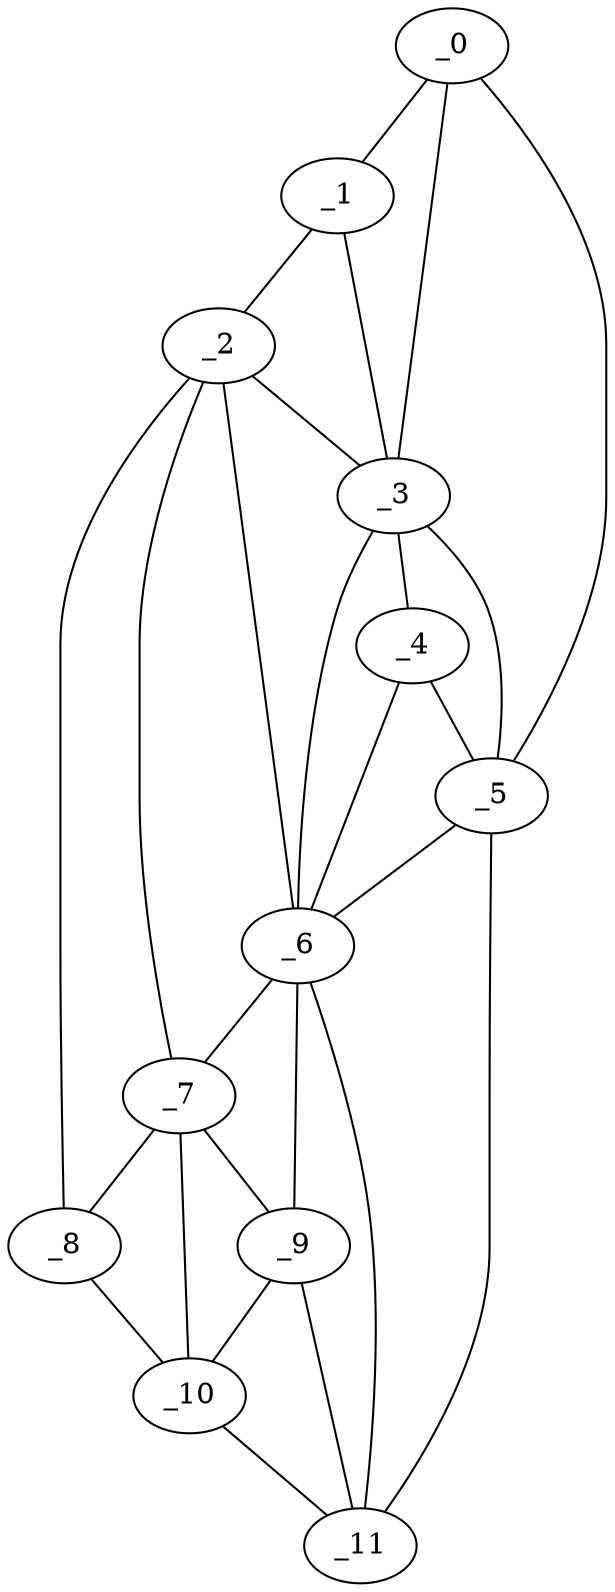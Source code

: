 graph "obj40__0.gxl" {
	_0	 [x=5,
		y=73];
	_1	 [x=6,
		y=48];
	_0 -- _1	 [valence=1];
	_3	 [x=31,
		y=56];
	_0 -- _3	 [valence=2];
	_5	 [x=71,
		y=89];
	_0 -- _5	 [valence=1];
	_2	 [x=27,
		y=39];
	_1 -- _2	 [valence=1];
	_1 -- _3	 [valence=2];
	_2 -- _3	 [valence=1];
	_6	 [x=88,
		y=53];
	_2 -- _6	 [valence=1];
	_7	 [x=94,
		y=50];
	_2 -- _7	 [valence=2];
	_8	 [x=114,
		y=35];
	_2 -- _8	 [valence=1];
	_4	 [x=70,
		y=73];
	_3 -- _4	 [valence=1];
	_3 -- _5	 [valence=2];
	_3 -- _6	 [valence=2];
	_4 -- _5	 [valence=2];
	_4 -- _6	 [valence=2];
	_5 -- _6	 [valence=1];
	_11	 [x=125,
		y=76];
	_5 -- _11	 [valence=1];
	_6 -- _7	 [valence=2];
	_9	 [x=122,
		y=61];
	_6 -- _9	 [valence=2];
	_6 -- _11	 [valence=1];
	_7 -- _8	 [valence=2];
	_7 -- _9	 [valence=1];
	_10	 [x=125,
		y=48];
	_7 -- _10	 [valence=2];
	_8 -- _10	 [valence=1];
	_9 -- _10	 [valence=1];
	_9 -- _11	 [valence=2];
	_10 -- _11	 [valence=1];
}
